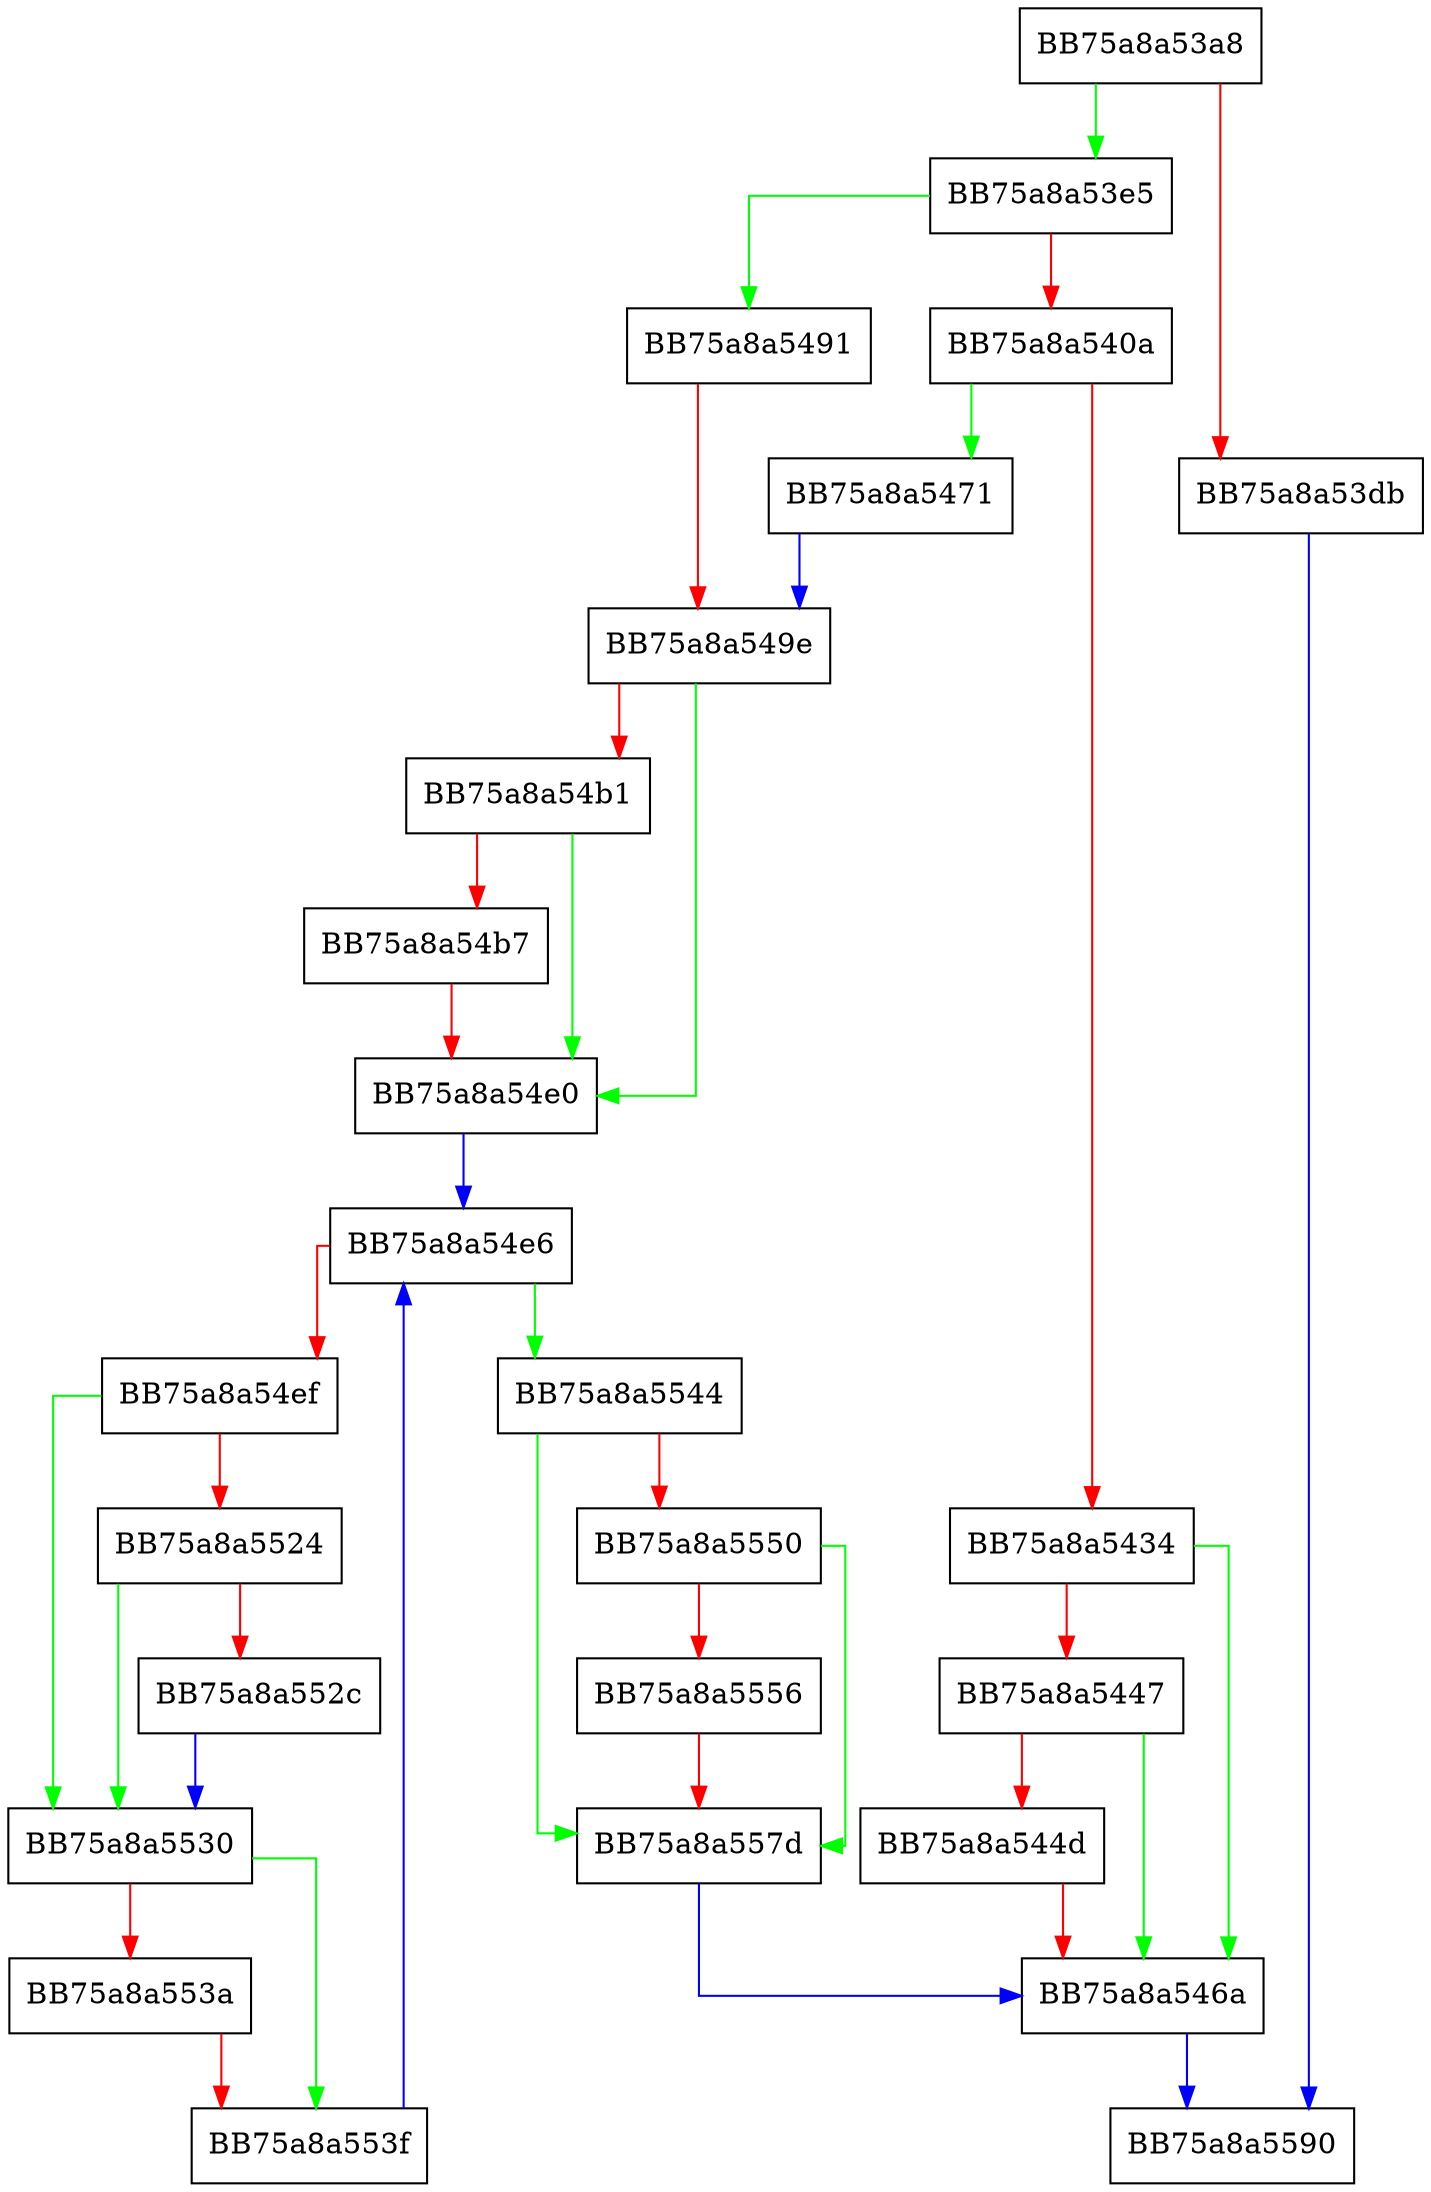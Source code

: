 digraph ThreatUpdateStatus {
  node [shape="box"];
  graph [splines=ortho];
  BB75a8a53a8 -> BB75a8a53e5 [color="green"];
  BB75a8a53a8 -> BB75a8a53db [color="red"];
  BB75a8a53db -> BB75a8a5590 [color="blue"];
  BB75a8a53e5 -> BB75a8a5491 [color="green"];
  BB75a8a53e5 -> BB75a8a540a [color="red"];
  BB75a8a540a -> BB75a8a5471 [color="green"];
  BB75a8a540a -> BB75a8a5434 [color="red"];
  BB75a8a5434 -> BB75a8a546a [color="green"];
  BB75a8a5434 -> BB75a8a5447 [color="red"];
  BB75a8a5447 -> BB75a8a546a [color="green"];
  BB75a8a5447 -> BB75a8a544d [color="red"];
  BB75a8a544d -> BB75a8a546a [color="red"];
  BB75a8a546a -> BB75a8a5590 [color="blue"];
  BB75a8a5471 -> BB75a8a549e [color="blue"];
  BB75a8a5491 -> BB75a8a549e [color="red"];
  BB75a8a549e -> BB75a8a54e0 [color="green"];
  BB75a8a549e -> BB75a8a54b1 [color="red"];
  BB75a8a54b1 -> BB75a8a54e0 [color="green"];
  BB75a8a54b1 -> BB75a8a54b7 [color="red"];
  BB75a8a54b7 -> BB75a8a54e0 [color="red"];
  BB75a8a54e0 -> BB75a8a54e6 [color="blue"];
  BB75a8a54e6 -> BB75a8a5544 [color="green"];
  BB75a8a54e6 -> BB75a8a54ef [color="red"];
  BB75a8a54ef -> BB75a8a5530 [color="green"];
  BB75a8a54ef -> BB75a8a5524 [color="red"];
  BB75a8a5524 -> BB75a8a5530 [color="green"];
  BB75a8a5524 -> BB75a8a552c [color="red"];
  BB75a8a552c -> BB75a8a5530 [color="blue"];
  BB75a8a5530 -> BB75a8a553f [color="green"];
  BB75a8a5530 -> BB75a8a553a [color="red"];
  BB75a8a553a -> BB75a8a553f [color="red"];
  BB75a8a553f -> BB75a8a54e6 [color="blue"];
  BB75a8a5544 -> BB75a8a557d [color="green"];
  BB75a8a5544 -> BB75a8a5550 [color="red"];
  BB75a8a5550 -> BB75a8a557d [color="green"];
  BB75a8a5550 -> BB75a8a5556 [color="red"];
  BB75a8a5556 -> BB75a8a557d [color="red"];
  BB75a8a557d -> BB75a8a546a [color="blue"];
}